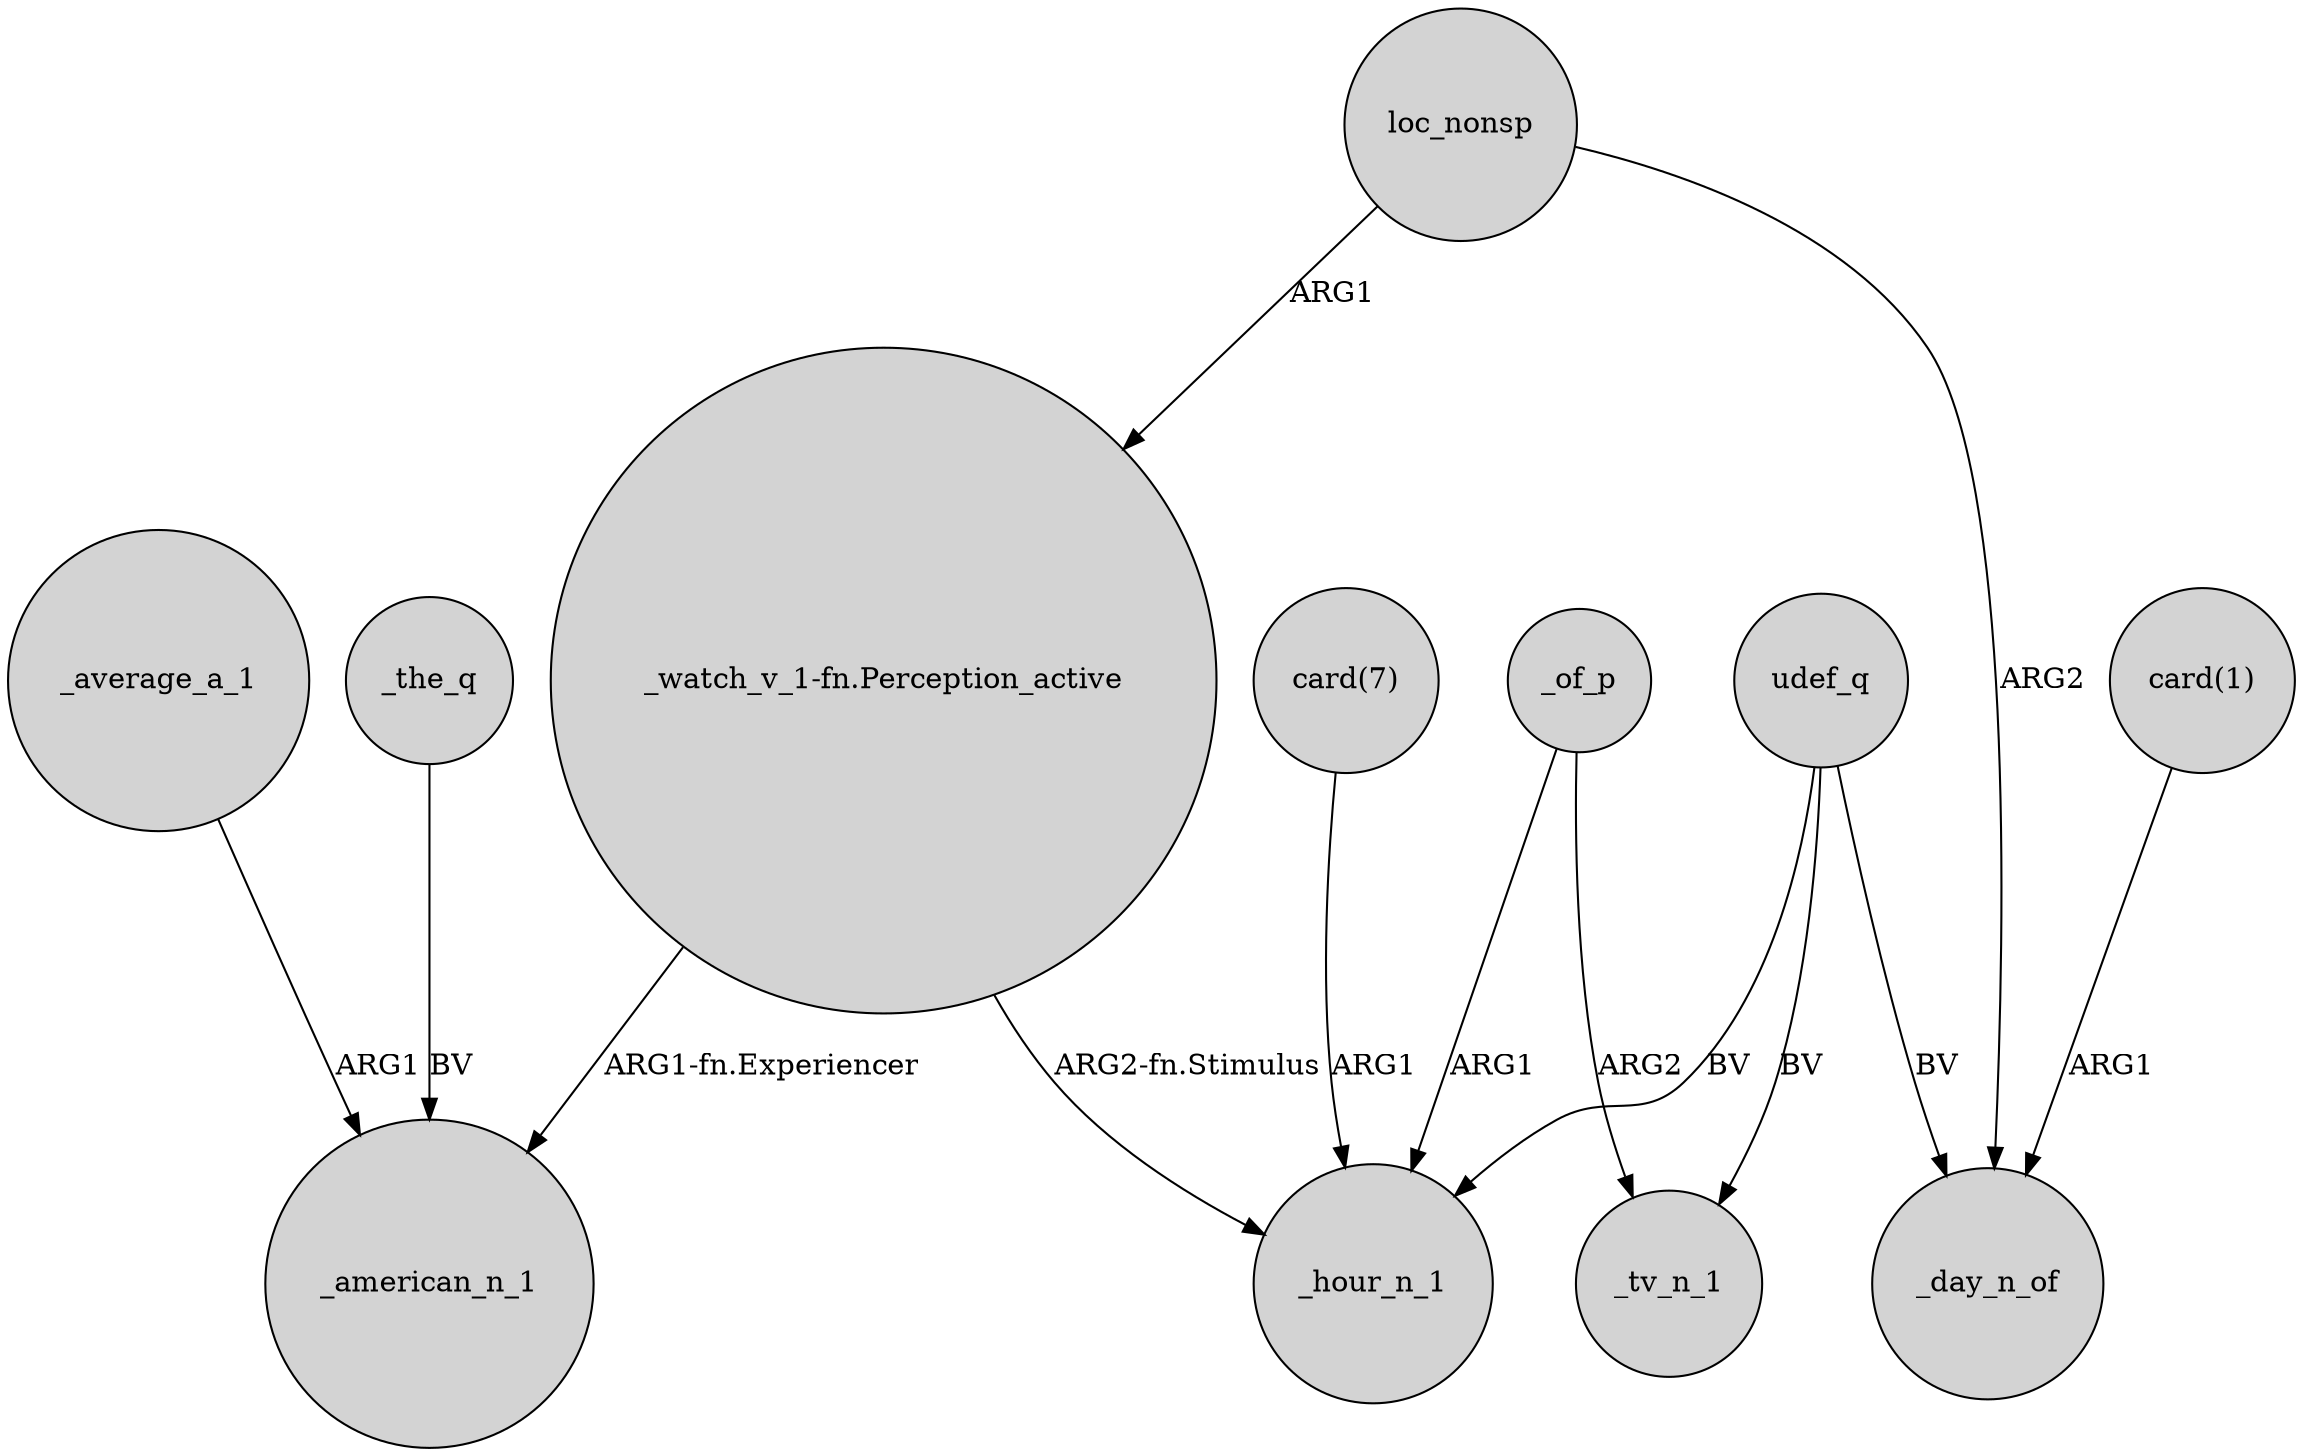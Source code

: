 digraph {
	node [shape=circle style=filled]
	_average_a_1 -> _american_n_1 [label=ARG1]
	_the_q -> _american_n_1 [label=BV]
	"_watch_v_1-fn.Perception_active" -> _american_n_1 [label="ARG1-fn.Experiencer"]
	"_watch_v_1-fn.Perception_active" -> _hour_n_1 [label="ARG2-fn.Stimulus"]
	udef_q -> _day_n_of [label=BV]
	"card(7)" -> _hour_n_1 [label=ARG1]
	loc_nonsp -> "_watch_v_1-fn.Perception_active" [label=ARG1]
	_of_p -> _hour_n_1 [label=ARG1]
	"card(1)" -> _day_n_of [label=ARG1]
	udef_q -> _tv_n_1 [label=BV]
	_of_p -> _tv_n_1 [label=ARG2]
	loc_nonsp -> _day_n_of [label=ARG2]
	udef_q -> _hour_n_1 [label=BV]
}
